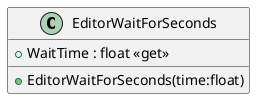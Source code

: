 @startuml
class EditorWaitForSeconds {
    + WaitTime : float <<get>>
    + EditorWaitForSeconds(time:float)
}
@enduml
